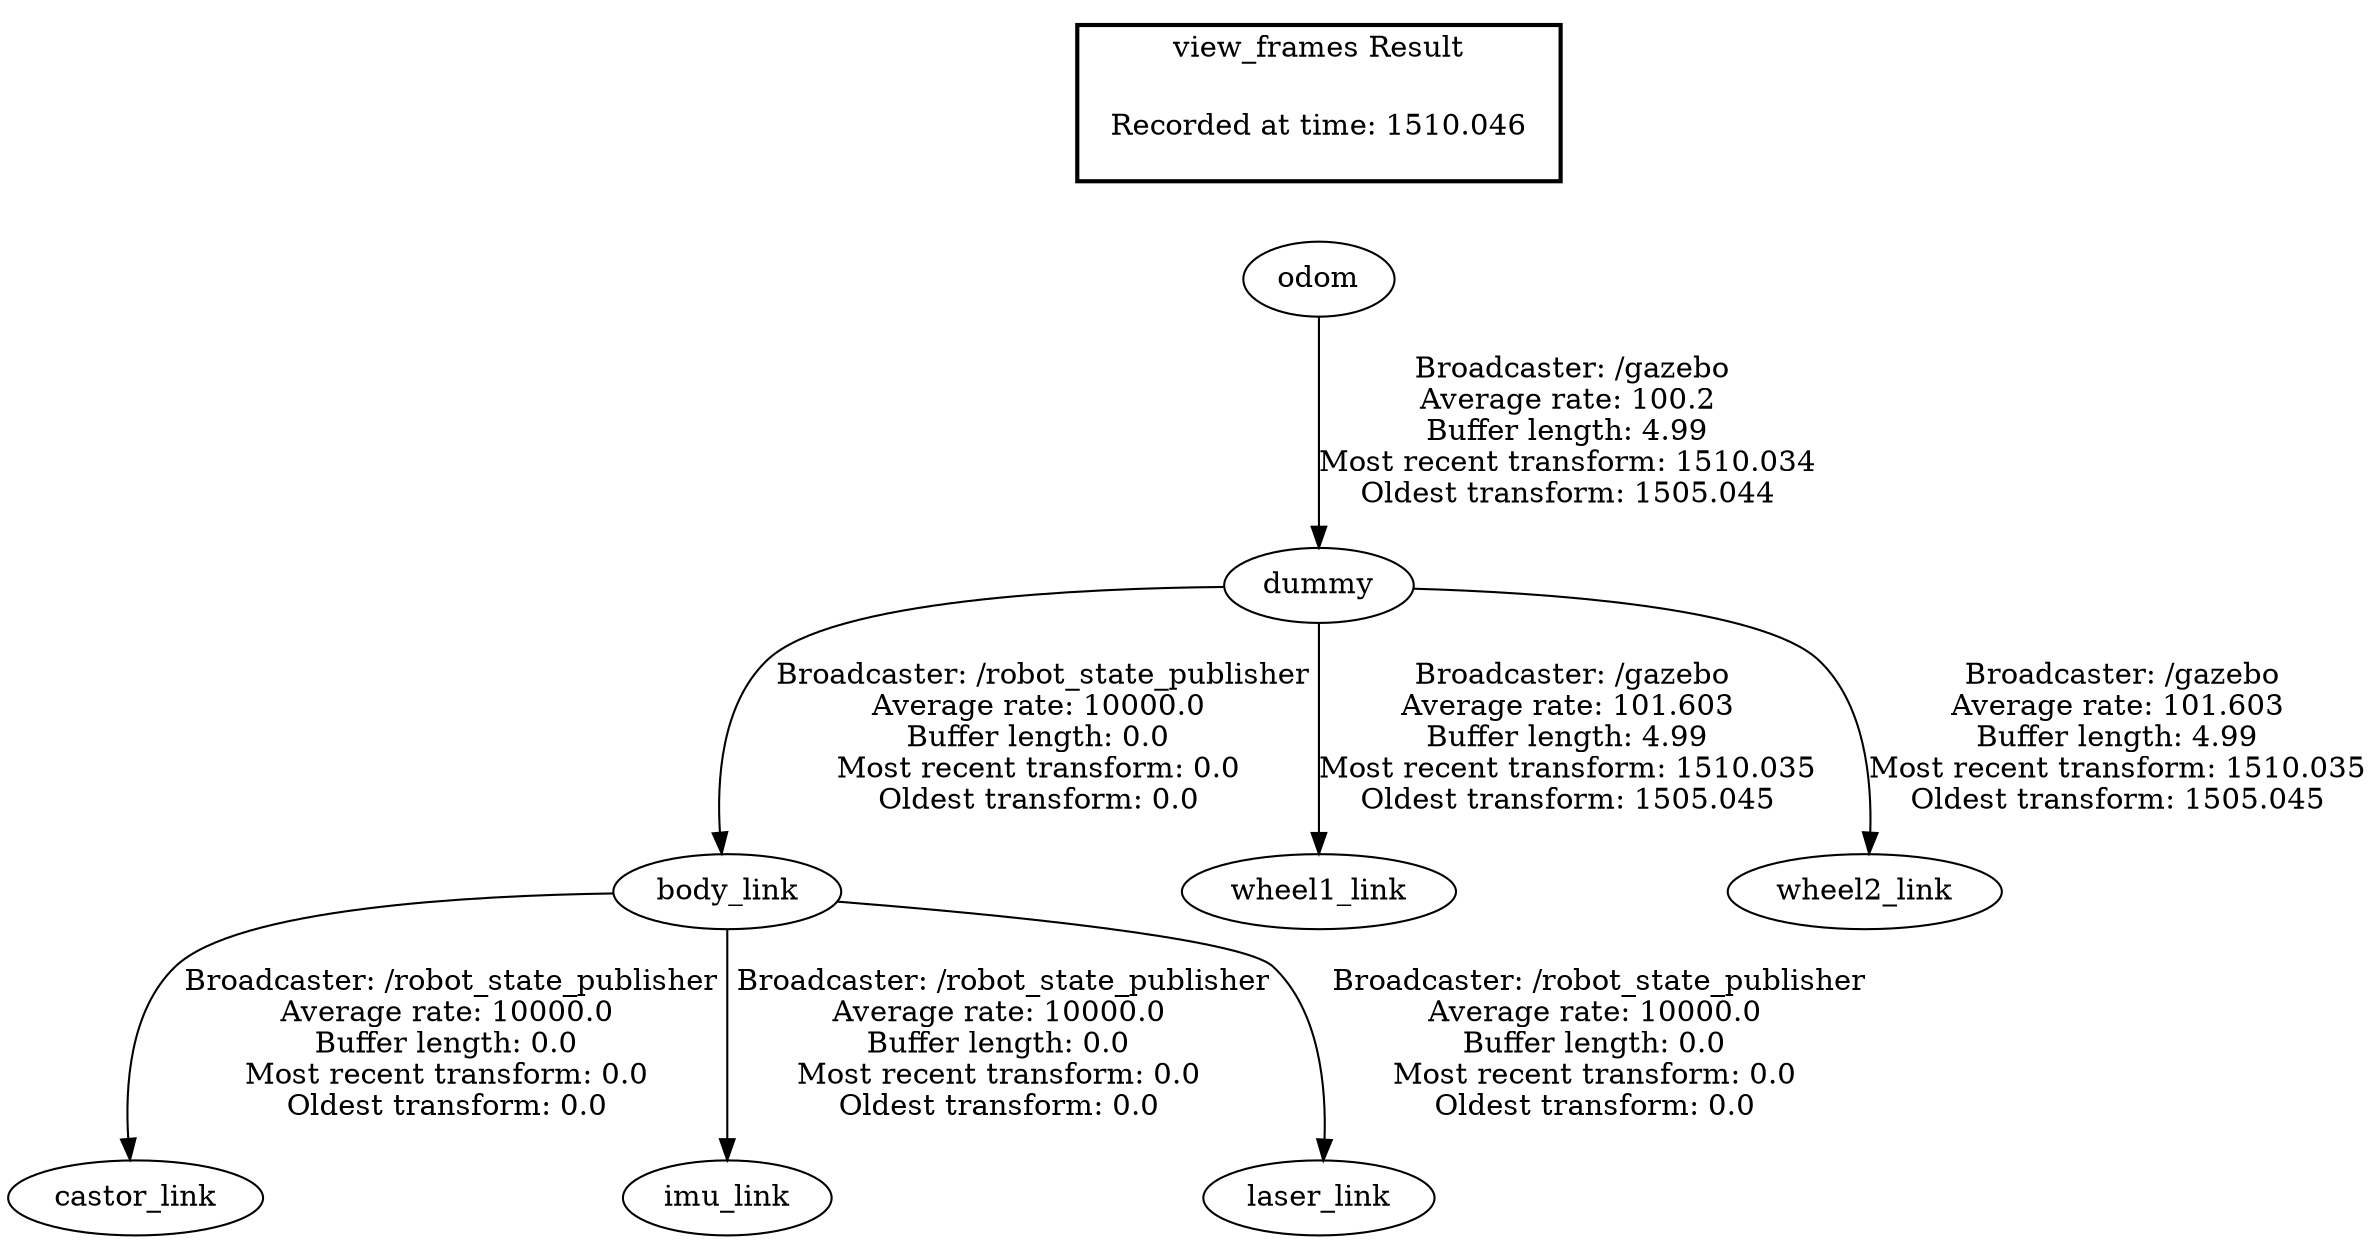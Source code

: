 digraph G {
"body_link" -> "castor_link"[label=" Broadcaster: /robot_state_publisher\nAverage rate: 10000.0\nBuffer length: 0.0\nMost recent transform: 0.0\nOldest transform: 0.0\n"];
"dummy" -> "body_link"[label=" Broadcaster: /robot_state_publisher\nAverage rate: 10000.0\nBuffer length: 0.0\nMost recent transform: 0.0\nOldest transform: 0.0\n"];
"odom" -> "dummy"[label=" Broadcaster: /gazebo\nAverage rate: 100.2\nBuffer length: 4.99\nMost recent transform: 1510.034\nOldest transform: 1505.044\n"];
"body_link" -> "imu_link"[label=" Broadcaster: /robot_state_publisher\nAverage rate: 10000.0\nBuffer length: 0.0\nMost recent transform: 0.0\nOldest transform: 0.0\n"];
"body_link" -> "laser_link"[label=" Broadcaster: /robot_state_publisher\nAverage rate: 10000.0\nBuffer length: 0.0\nMost recent transform: 0.0\nOldest transform: 0.0\n"];
"dummy" -> "wheel1_link"[label=" Broadcaster: /gazebo\nAverage rate: 101.603\nBuffer length: 4.99\nMost recent transform: 1510.035\nOldest transform: 1505.045\n"];
"dummy" -> "wheel2_link"[label=" Broadcaster: /gazebo\nAverage rate: 101.603\nBuffer length: 4.99\nMost recent transform: 1510.035\nOldest transform: 1505.045\n"];
edge [style=invis];
 subgraph cluster_legend { style=bold; color=black; label ="view_frames Result";
"Recorded at time: 1510.046"[ shape=plaintext ] ;
}->"odom";
}